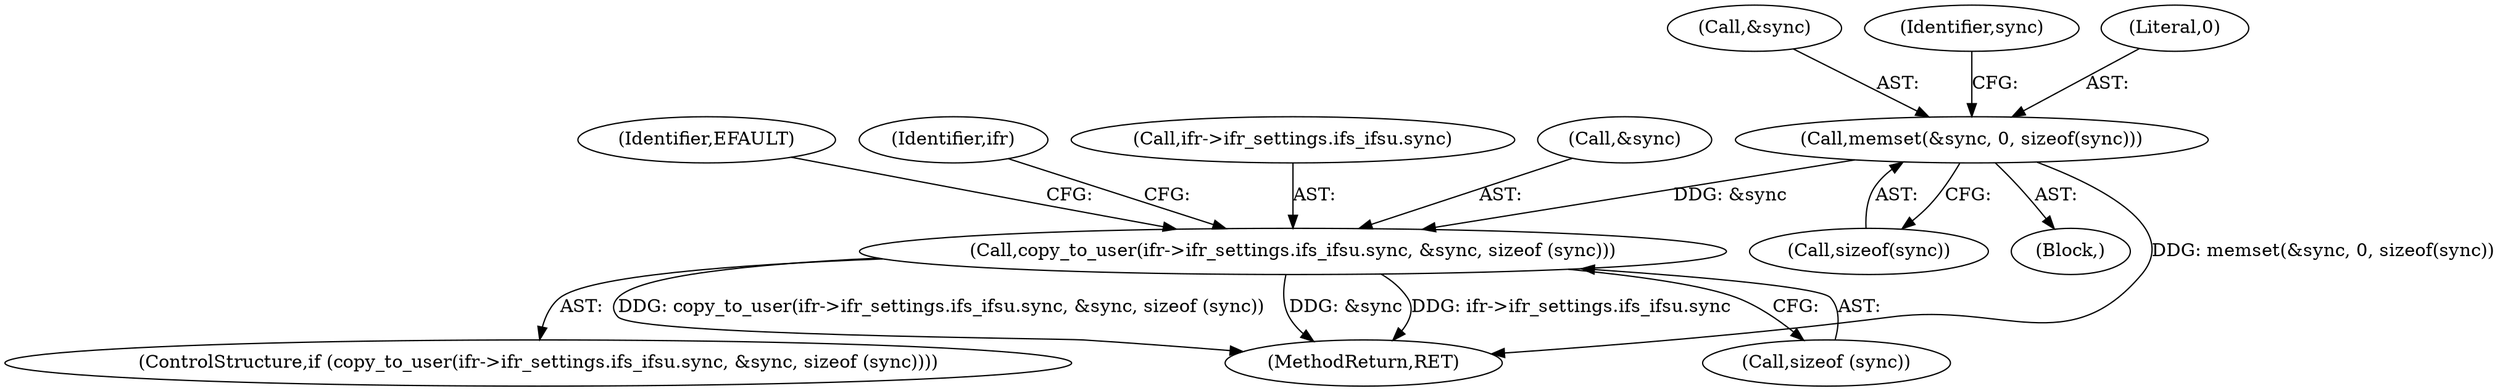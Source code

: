 digraph "0_linux_96b340406724d87e4621284ebac5e059d67b2194@API" {
"1000199" [label="(Call,memset(&sync, 0, sizeof(sync)))"];
"1000238" [label="(Call,copy_to_user(ifr->ifr_settings.ifs_ifsu.sync, &sync, sizeof (sync)))"];
"1000200" [label="(Call,&sync)"];
"1000207" [label="(Identifier,sync)"];
"1000203" [label="(Call,sizeof(sync))"];
"1000253" [label="(Identifier,EFAULT)"];
"1000237" [label="(ControlStructure,if (copy_to_user(ifr->ifr_settings.ifs_ifsu.sync, &sync, sizeof (sync))))"];
"1000264" [label="(MethodReturn,RET)"];
"1000107" [label="(Block,)"];
"1000257" [label="(Identifier,ifr)"];
"1000239" [label="(Call,ifr->ifr_settings.ifs_ifsu.sync)"];
"1000199" [label="(Call,memset(&sync, 0, sizeof(sync)))"];
"1000202" [label="(Literal,0)"];
"1000246" [label="(Call,&sync)"];
"1000238" [label="(Call,copy_to_user(ifr->ifr_settings.ifs_ifsu.sync, &sync, sizeof (sync)))"];
"1000248" [label="(Call,sizeof (sync))"];
"1000199" -> "1000107"  [label="AST: "];
"1000199" -> "1000203"  [label="CFG: "];
"1000200" -> "1000199"  [label="AST: "];
"1000202" -> "1000199"  [label="AST: "];
"1000203" -> "1000199"  [label="AST: "];
"1000207" -> "1000199"  [label="CFG: "];
"1000199" -> "1000264"  [label="DDG: memset(&sync, 0, sizeof(sync))"];
"1000199" -> "1000238"  [label="DDG: &sync"];
"1000238" -> "1000237"  [label="AST: "];
"1000238" -> "1000248"  [label="CFG: "];
"1000239" -> "1000238"  [label="AST: "];
"1000246" -> "1000238"  [label="AST: "];
"1000248" -> "1000238"  [label="AST: "];
"1000253" -> "1000238"  [label="CFG: "];
"1000257" -> "1000238"  [label="CFG: "];
"1000238" -> "1000264"  [label="DDG: ifr->ifr_settings.ifs_ifsu.sync"];
"1000238" -> "1000264"  [label="DDG: copy_to_user(ifr->ifr_settings.ifs_ifsu.sync, &sync, sizeof (sync))"];
"1000238" -> "1000264"  [label="DDG: &sync"];
}
